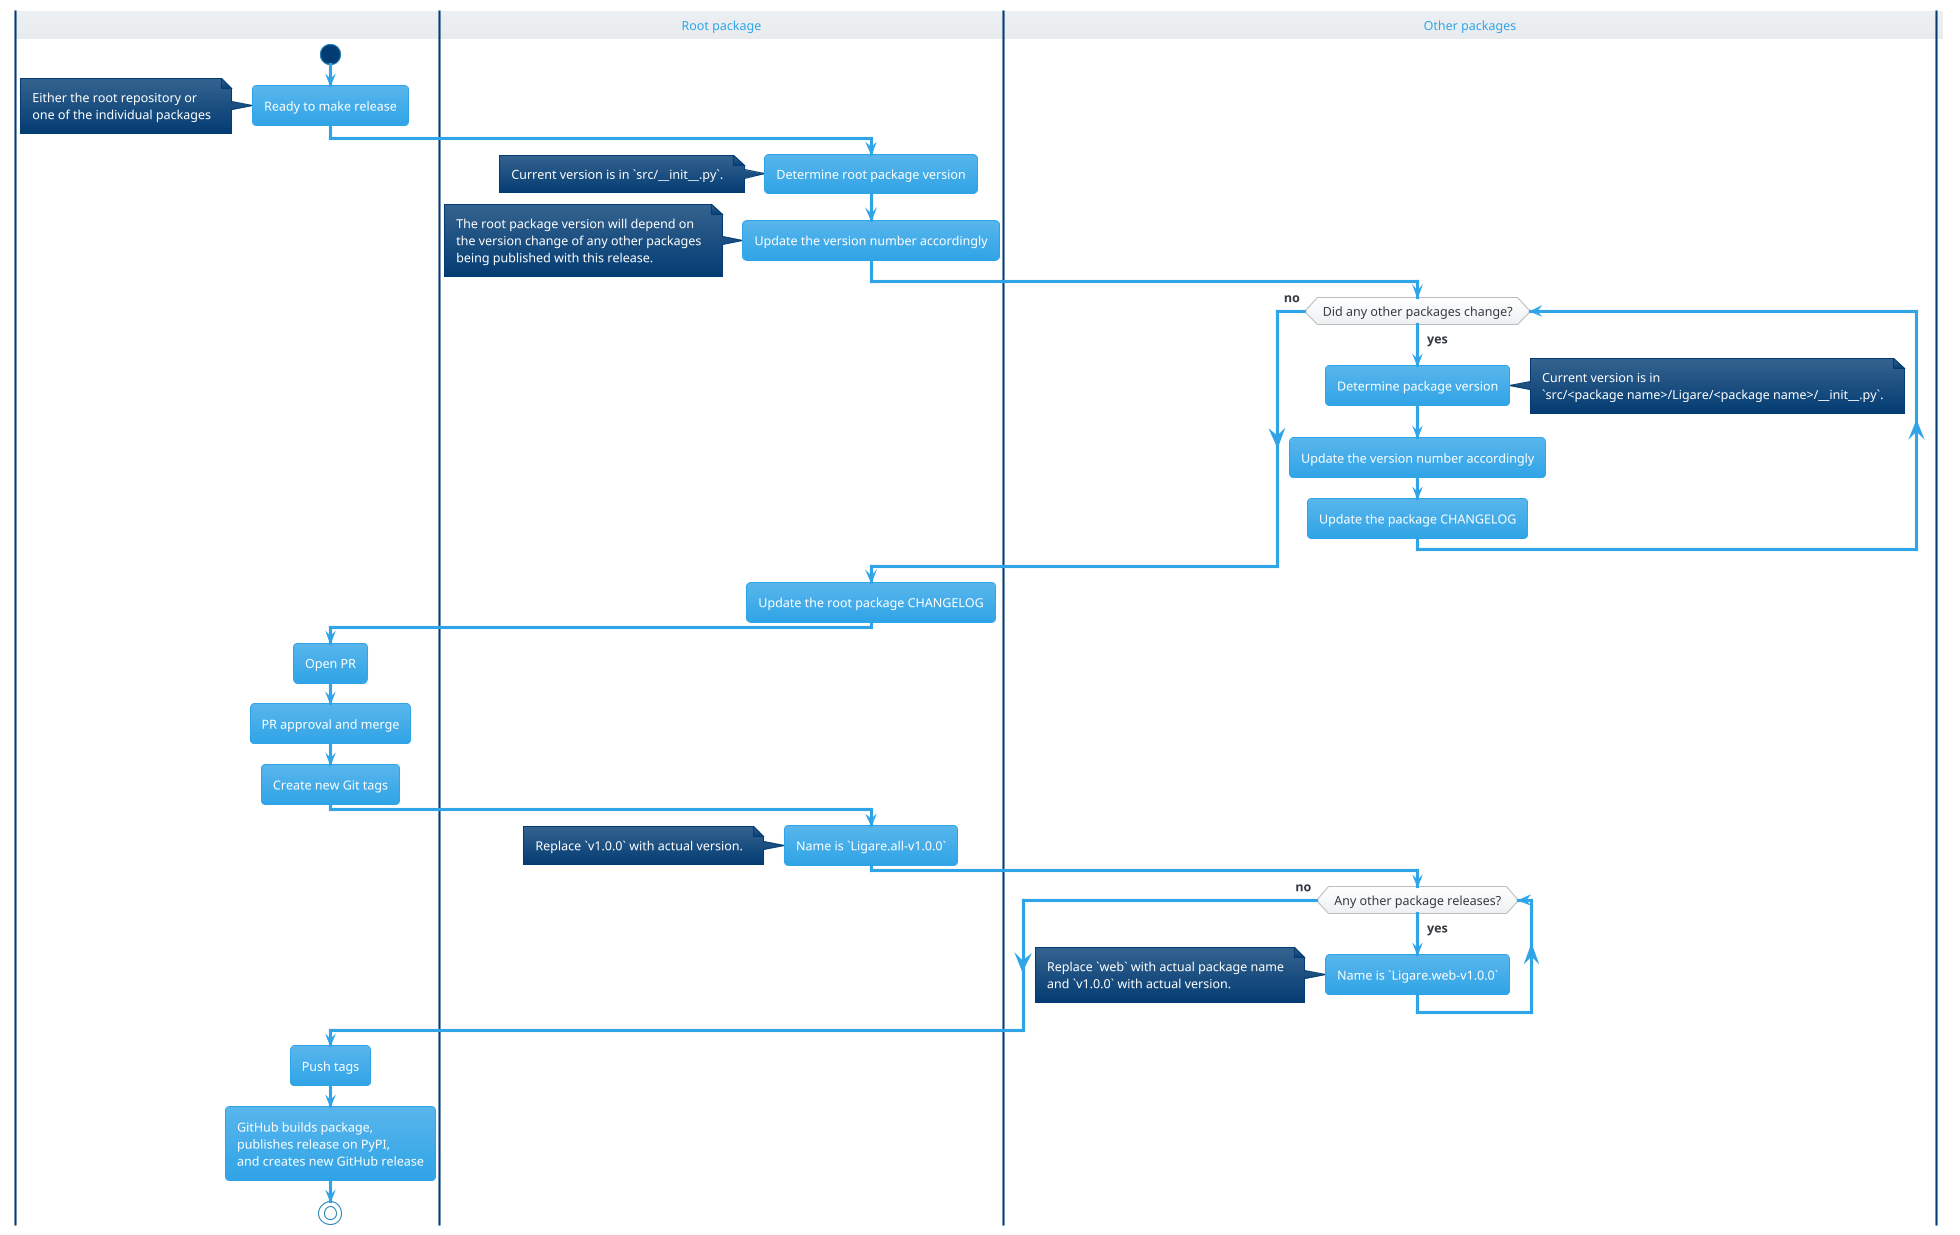 @startuml
!theme cerulean


| |
    start
    :Ready to make release;
    note
    Either the root repository or
    one of the individual packages
    end note

|Root package|
    :Determine root package version;
    noteleft
    Current version is in `src/~__init__.py`.
    end note

    :Update the version number accordingly;
    noteleft
    The root package version will depend on
    the version change of any other packages
    being published with this release.
    end note

|Other packages|
    while (Did any other packages change?) is (<b>yes)
        :Determine package version;
        note right
        Current version is in
        `src/<package name>/Ligare/<package name>/~__init__.py`.
        end note
        :Update the version number accordingly;
        :Update the package CHANGELOG;
    endwhile (<b>no)

|Root package|
    :Update the root package CHANGELOG;

| |
    :Open PR;
    :PR approval and merge;
    :Create new Git tags;

|Root package|
    :Name is `Ligare.all-v1.0.0`;
    note
    Replace `v1.0.0` with actual version.
    end note

|Other packages|
    while (Any other package releases?) is (<b>yes)
        ' this may be automated in the future
        'if (Determine tag name from package and version) is (Root package) then
        :Name is `Ligare.web-v1.0.0`;
        note
        Replace `web` with actual package name
        and `v1.0.0` with actual version.
        end note
    endwhile (<b>no)

| |
    :Push tags;
    :GitHub builds package,
    publishes release on PyPI,
    and creates new GitHub release;
stop
@enduml
